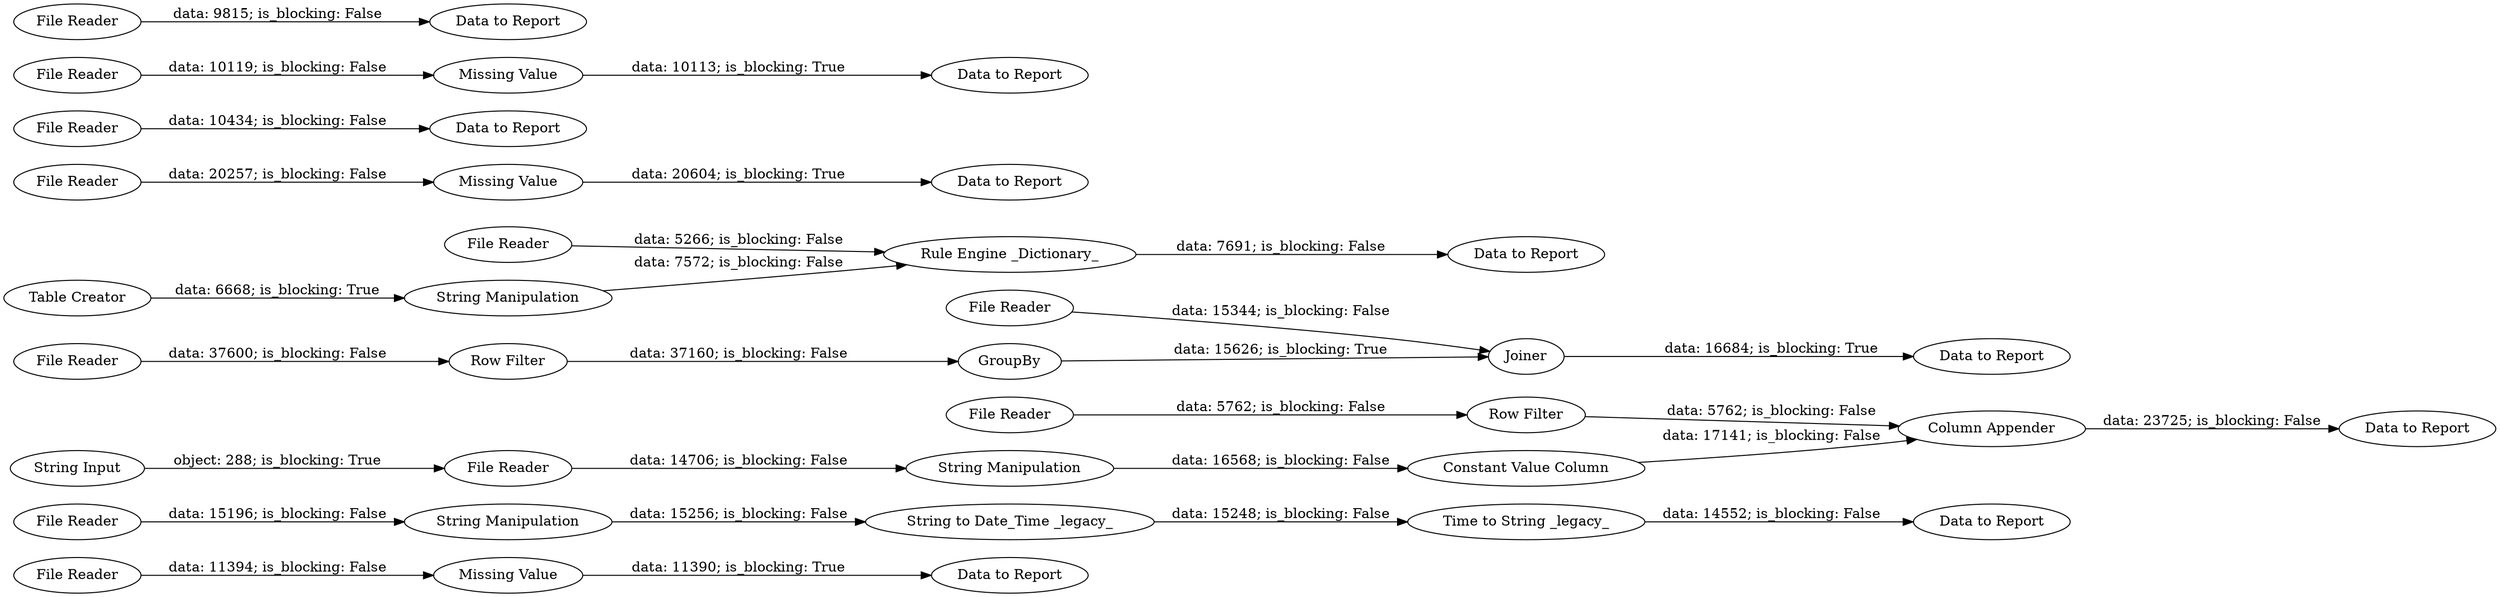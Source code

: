digraph {
	"-6815142395630762782_8" [label="File Reader"]
	"2644260493407869494_42" [label="String Manipulation"]
	"1595855251283069855_21" [label="Data to Report"]
	"8543341115590535934_5" [label="File Reader"]
	"-6001531752091879618_35" [label="Row Filter"]
	"-6001531752091879618_10" [label="File Reader"]
	"8543341115590535934_13" [label="Constant Value Column"]
	"8543341115590535934_38" [label="String Manipulation"]
	"-6982409958679637525_48" [label="Rule Engine _Dictionary_"]
	"-7039210739229081781_40" [label="Missing Value"]
	"1595855251283069855_4" [label="File Reader"]
	"1595855251283069855_18" [label="Data to Report"]
	"1595855251283069855_20" [label="Data to Report"]
	"-952491300790055908_46" [label="Missing Value"]
	"-6982409958679637525_6" [label="File Reader"]
	"1595855251283069855_19" [label="Data to Report"]
	"-6982409958679637525_47" [label="String Manipulation"]
	"-6001531752091879618_36" [label=Joiner]
	"-6001531752091879618_33" [label="File Reader"]
	"2644260493407869494_9" [label="File Reader"]
	"1595855251283069855_16" [label="Data to Report"]
	"8543341115590535934_2" [label="File Reader"]
	"8543341115590535934_12" [label="String Input"]
	"-6982409958679637525_46" [label="Table Creator"]
	"1595855251283069855_14" [label="Data to Report"]
	"1595855251283069855_24" [label="Data to Report"]
	"2644260493407869494_45" [label="String to Date_Time _legacy_"]
	"8543341115590535934_39" [label="Row Filter"]
	"1595855251283069855_1" [label="File Reader"]
	"1595855251283069855_37" [label="Data to Report"]
	"-952491300790055908_7" [label="File Reader"]
	"-7039210739229081781_3" [label="File Reader"]
	"8543341115590535934_31" [label="Column Appender"]
	"2644260493407869494_44" [label="Time to String _legacy_"]
	"-6815142395630762782_9" [label="Missing Value"]
	"-6001531752091879618_34" [label=GroupBy]
	"1595855251283069855_15" [label="Data to Report"]
	"-6001531752091879618_34" -> "-6001531752091879618_36" [label="data: 15626; is_blocking: True"]
	"2644260493407869494_9" -> "2644260493407869494_42" [label="data: 15196; is_blocking: False"]
	"-6982409958679637525_46" -> "-6982409958679637525_47" [label="data: 6668; is_blocking: True"]
	"-6001531752091879618_33" -> "-6001531752091879618_35" [label="data: 37600; is_blocking: False"]
	"-952491300790055908_46" -> "1595855251283069855_19" [label="data: 10113; is_blocking: True"]
	"-7039210739229081781_40" -> "1595855251283069855_14" [label="data: 20604; is_blocking: True"]
	"8543341115590535934_13" -> "8543341115590535934_31" [label="data: 17141; is_blocking: False"]
	"8543341115590535934_12" -> "8543341115590535934_2" [label="object: 288; is_blocking: True"]
	"-6001531752091879618_35" -> "-6001531752091879618_34" [label="data: 37160; is_blocking: False"]
	"-6001531752091879618_10" -> "-6001531752091879618_36" [label="data: 15344; is_blocking: False"]
	"-6815142395630762782_9" -> "1595855251283069855_21" [label="data: 11390; is_blocking: True"]
	"-6982409958679637525_6" -> "-6982409958679637525_48" [label="data: 5266; is_blocking: False"]
	"8543341115590535934_5" -> "8543341115590535934_39" [label="data: 5762; is_blocking: False"]
	"8543341115590535934_2" -> "8543341115590535934_38" [label="data: 14706; is_blocking: False"]
	"-6982409958679637525_48" -> "1595855251283069855_18" [label="data: 7691; is_blocking: False"]
	"8543341115590535934_31" -> "1595855251283069855_20" [label="data: 23725; is_blocking: False"]
	"1595855251283069855_1" -> "1595855251283069855_15" [label="data: 9815; is_blocking: False"]
	"-6001531752091879618_36" -> "1595855251283069855_37" [label="data: 16684; is_blocking: True"]
	"2644260493407869494_44" -> "1595855251283069855_24" [label="data: 14552; is_blocking: False"]
	"8543341115590535934_39" -> "8543341115590535934_31" [label="data: 5762; is_blocking: False"]
	"2644260493407869494_42" -> "2644260493407869494_45" [label="data: 15256; is_blocking: False"]
	"1595855251283069855_4" -> "1595855251283069855_16" [label="data: 10434; is_blocking: False"]
	"2644260493407869494_45" -> "2644260493407869494_44" [label="data: 15248; is_blocking: False"]
	"-6982409958679637525_47" -> "-6982409958679637525_48" [label="data: 7572; is_blocking: False"]
	"-6815142395630762782_8" -> "-6815142395630762782_9" [label="data: 11394; is_blocking: False"]
	"-7039210739229081781_3" -> "-7039210739229081781_40" [label="data: 20257; is_blocking: False"]
	"-952491300790055908_7" -> "-952491300790055908_46" [label="data: 10119; is_blocking: False"]
	"8543341115590535934_38" -> "8543341115590535934_13" [label="data: 16568; is_blocking: False"]
	rankdir=LR
}

